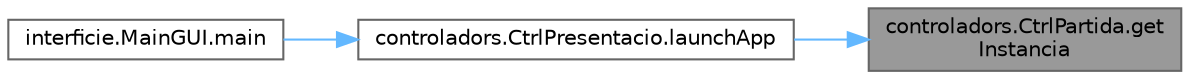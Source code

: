 digraph "controladors.CtrlPartida.getInstancia"
{
 // INTERACTIVE_SVG=YES
 // LATEX_PDF_SIZE
  bgcolor="transparent";
  edge [fontname=Helvetica,fontsize=10,labelfontname=Helvetica,labelfontsize=10];
  node [fontname=Helvetica,fontsize=10,shape=box,height=0.2,width=0.4];
  rankdir="RL";
  Node1 [id="Node000001",label="controladors.CtrlPartida.get\lInstancia",height=0.2,width=0.4,color="gray40", fillcolor="grey60", style="filled", fontcolor="black",tooltip="Obté la instància única del controlador de partida."];
  Node1 -> Node2 [id="edge1_Node000001_Node000002",dir="back",color="steelblue1",style="solid",tooltip=" "];
  Node2 [id="Node000002",label="controladors.CtrlPresentacio.launchApp",height=0.2,width=0.4,color="grey40", fillcolor="white", style="filled",URL="$classcontroladors_1_1_ctrl_presentacio.html#ae660314487eb1c9764a52ac98b431108",tooltip="Inicialitza l'aplicació creant les instàncies del controlador de domini i de partida,..."];
  Node2 -> Node3 [id="edge2_Node000002_Node000003",dir="back",color="steelblue1",style="solid",tooltip=" "];
  Node3 [id="Node000003",label="interficie.MainGUI.main",height=0.2,width=0.4,color="grey40", fillcolor="white", style="filled",URL="$classinterficie_1_1_main_g_u_i.html#ae12d6baaff26bc828aa5d7b411923165",tooltip="Punt d'entrada principal del programa."];
}

